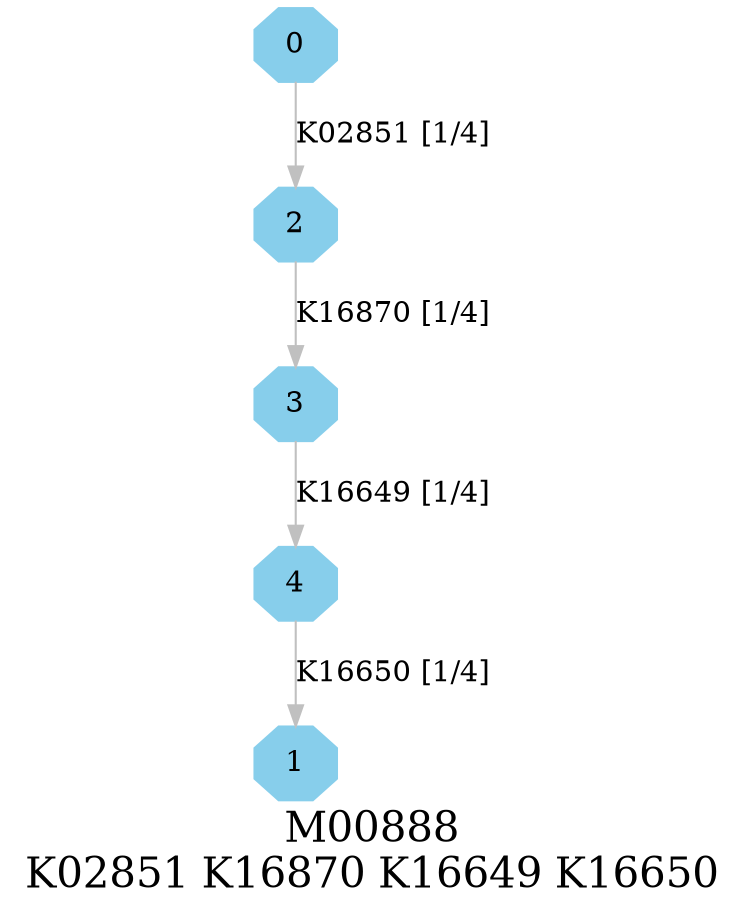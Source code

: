 digraph G {
graph [label="M00888
K02851 K16870 K16649 K16650",fontsize=20];
node [shape=box,style=filled];
edge [len=3,color=grey];
{node [width=.3,height=.3,shape=octagon,style=filled,color=skyblue] 0 1 2 3 4 }
0 -> 2 [label="K02851 [1/4]"];
2 -> 3 [label="K16870 [1/4]"];
3 -> 4 [label="K16649 [1/4]"];
4 -> 1 [label="K16650 [1/4]"];
}